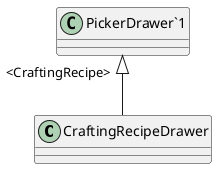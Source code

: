 @startuml
class CraftingRecipeDrawer {
}
"PickerDrawer`1" "<CraftingRecipe>" <|-- CraftingRecipeDrawer
@enduml
